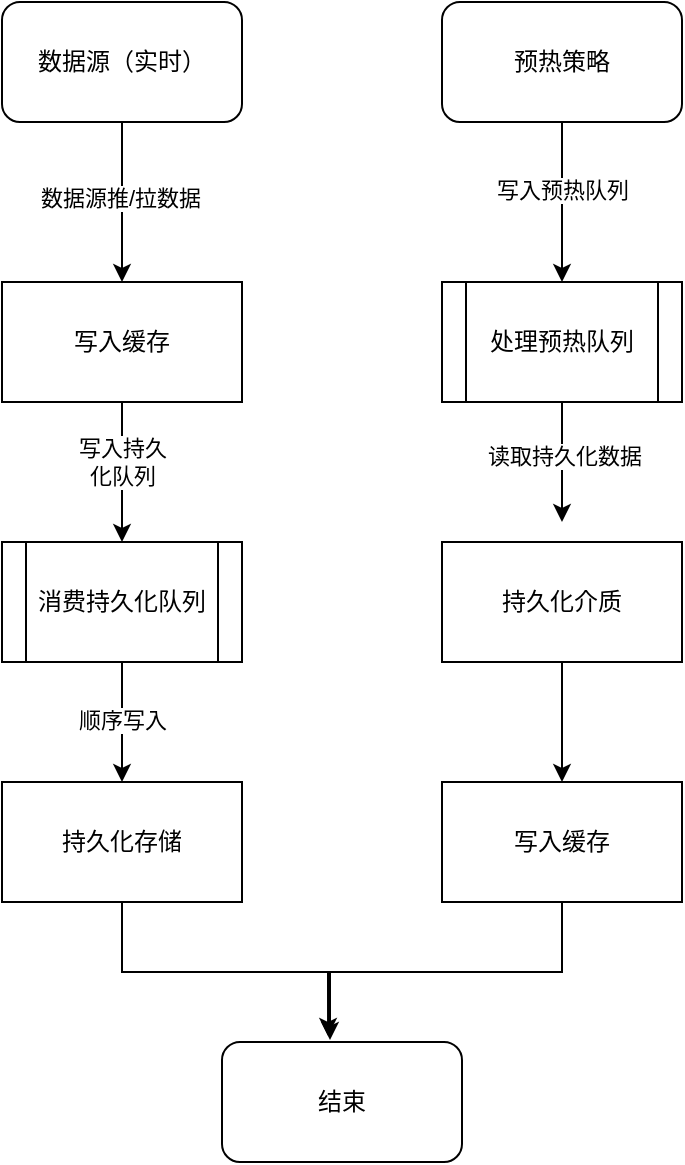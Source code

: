 <mxfile version="21.0.6" type="github">
  <diagram name="第 1 页" id="PgmtnnajyoSKrmb5N_Lf">
    <mxGraphModel dx="954" dy="562" grid="1" gridSize="10" guides="1" tooltips="1" connect="1" arrows="1" fold="1" page="1" pageScale="1" pageWidth="827" pageHeight="1169" math="0" shadow="0">
      <root>
        <mxCell id="0" />
        <mxCell id="1" parent="0" />
        <mxCell id="UH8JYCYqn9Fl-r9Is2ws-1" value="数据源（实时）" style="rounded=1;whiteSpace=wrap;html=1;container=0;" vertex="1" parent="1">
          <mxGeometry x="230" y="120" width="120" height="60" as="geometry" />
        </mxCell>
        <mxCell id="UH8JYCYqn9Fl-r9Is2ws-2" value="" style="endArrow=classic;html=1;rounded=0;exitX=0.5;exitY=1;exitDx=0;exitDy=0;entryX=0.5;entryY=0;entryDx=0;entryDy=0;" edge="1" parent="1" source="UH8JYCYqn9Fl-r9Is2ws-1" target="UH8JYCYqn9Fl-r9Is2ws-3">
          <mxGeometry width="50" height="50" relative="1" as="geometry">
            <mxPoint x="550" y="330" as="sourcePoint" />
            <mxPoint x="390" y="240" as="targetPoint" />
          </mxGeometry>
        </mxCell>
        <mxCell id="UH8JYCYqn9Fl-r9Is2ws-10" value="数据源推/拉数据" style="edgeLabel;html=1;align=center;verticalAlign=middle;resizable=0;points=[];container=0;" vertex="1" connectable="0" parent="UH8JYCYqn9Fl-r9Is2ws-2">
          <mxGeometry x="-0.067" y="-1" relative="1" as="geometry">
            <mxPoint as="offset" />
          </mxGeometry>
        </mxCell>
        <mxCell id="UH8JYCYqn9Fl-r9Is2ws-3" value="写入缓存" style="rounded=0;whiteSpace=wrap;html=1;container=0;" vertex="1" parent="1">
          <mxGeometry x="230" y="260" width="120" height="60" as="geometry" />
        </mxCell>
        <mxCell id="UH8JYCYqn9Fl-r9Is2ws-17" style="edgeStyle=orthogonalEdgeStyle;rounded=0;orthogonalLoop=1;jettySize=auto;html=1;exitX=0.5;exitY=1;exitDx=0;exitDy=0;entryX=0.5;entryY=0;entryDx=0;entryDy=0;" edge="1" parent="1" source="UH8JYCYqn9Fl-r9Is2ws-14" target="UH8JYCYqn9Fl-r9Is2ws-19">
          <mxGeometry relative="1" as="geometry">
            <mxPoint x="590" y="240" as="targetPoint" />
            <Array as="points" />
          </mxGeometry>
        </mxCell>
        <mxCell id="UH8JYCYqn9Fl-r9Is2ws-20" value="写入预热队列" style="edgeLabel;html=1;align=center;verticalAlign=middle;resizable=0;points=[];" vertex="1" connectable="0" parent="UH8JYCYqn9Fl-r9Is2ws-17">
          <mxGeometry x="-0.167" relative="1" as="geometry">
            <mxPoint as="offset" />
          </mxGeometry>
        </mxCell>
        <mxCell id="UH8JYCYqn9Fl-r9Is2ws-14" value="预热策略" style="rounded=1;whiteSpace=wrap;html=1;container=0;" vertex="1" parent="1">
          <mxGeometry x="450" y="120" width="120" height="60" as="geometry" />
        </mxCell>
        <mxCell id="UH8JYCYqn9Fl-r9Is2ws-18" value="消费持久化队列" style="shape=process;whiteSpace=wrap;html=1;backgroundOutline=1;" vertex="1" parent="1">
          <mxGeometry x="230" y="390" width="120" height="60" as="geometry" />
        </mxCell>
        <mxCell id="UH8JYCYqn9Fl-r9Is2ws-19" value="处理预热队列" style="shape=process;whiteSpace=wrap;html=1;backgroundOutline=1;" vertex="1" parent="1">
          <mxGeometry x="450" y="260" width="120" height="60" as="geometry" />
        </mxCell>
        <mxCell id="UH8JYCYqn9Fl-r9Is2ws-27" value="" style="endArrow=classic;html=1;rounded=0;exitX=0.5;exitY=1;exitDx=0;exitDy=0;" edge="1" parent="1" source="UH8JYCYqn9Fl-r9Is2ws-3" target="UH8JYCYqn9Fl-r9Is2ws-18">
          <mxGeometry width="50" height="50" relative="1" as="geometry">
            <mxPoint x="440" y="370" as="sourcePoint" />
            <mxPoint x="490" y="320" as="targetPoint" />
          </mxGeometry>
        </mxCell>
        <mxCell id="UH8JYCYqn9Fl-r9Is2ws-28" value="写入持久&lt;br&gt;化队列" style="edgeLabel;html=1;align=center;verticalAlign=middle;resizable=0;points=[];" vertex="1" connectable="0" parent="UH8JYCYqn9Fl-r9Is2ws-27">
          <mxGeometry x="-0.343" relative="1" as="geometry">
            <mxPoint y="7" as="offset" />
          </mxGeometry>
        </mxCell>
        <mxCell id="UH8JYCYqn9Fl-r9Is2ws-29" value="持久化存储" style="rounded=0;whiteSpace=wrap;html=1;" vertex="1" parent="1">
          <mxGeometry x="230" y="510" width="120" height="60" as="geometry" />
        </mxCell>
        <mxCell id="UH8JYCYqn9Fl-r9Is2ws-30" value="" style="endArrow=classic;html=1;rounded=0;exitX=0.5;exitY=1;exitDx=0;exitDy=0;" edge="1" parent="1" source="UH8JYCYqn9Fl-r9Is2ws-18" target="UH8JYCYqn9Fl-r9Is2ws-29">
          <mxGeometry width="50" height="50" relative="1" as="geometry">
            <mxPoint x="470" y="340" as="sourcePoint" />
            <mxPoint x="490" y="320" as="targetPoint" />
          </mxGeometry>
        </mxCell>
        <mxCell id="UH8JYCYqn9Fl-r9Is2ws-31" value="顺序写入" style="edgeLabel;html=1;align=center;verticalAlign=middle;resizable=0;points=[];" vertex="1" connectable="0" parent="UH8JYCYqn9Fl-r9Is2ws-30">
          <mxGeometry x="-0.033" relative="1" as="geometry">
            <mxPoint as="offset" />
          </mxGeometry>
        </mxCell>
        <mxCell id="UH8JYCYqn9Fl-r9Is2ws-33" value="" style="endArrow=classic;html=1;rounded=0;exitX=0.5;exitY=1;exitDx=0;exitDy=0;" edge="1" parent="1" source="UH8JYCYqn9Fl-r9Is2ws-19">
          <mxGeometry width="50" height="50" relative="1" as="geometry">
            <mxPoint x="440" y="370" as="sourcePoint" />
            <mxPoint x="510" y="380" as="targetPoint" />
          </mxGeometry>
        </mxCell>
        <mxCell id="UH8JYCYqn9Fl-r9Is2ws-34" value="读取持久化数据" style="edgeLabel;html=1;align=center;verticalAlign=middle;resizable=0;points=[];" vertex="1" connectable="0" parent="UH8JYCYqn9Fl-r9Is2ws-33">
          <mxGeometry x="-0.117" y="2" relative="1" as="geometry">
            <mxPoint x="-1" as="offset" />
          </mxGeometry>
        </mxCell>
        <mxCell id="UH8JYCYqn9Fl-r9Is2ws-35" value="持久化介质" style="rounded=0;whiteSpace=wrap;html=1;" vertex="1" parent="1">
          <mxGeometry x="450" y="390" width="120" height="60" as="geometry" />
        </mxCell>
        <mxCell id="UH8JYCYqn9Fl-r9Is2ws-36" value="" style="endArrow=classic;html=1;rounded=0;exitX=0.5;exitY=1;exitDx=0;exitDy=0;" edge="1" parent="1" source="UH8JYCYqn9Fl-r9Is2ws-35">
          <mxGeometry width="50" height="50" relative="1" as="geometry">
            <mxPoint x="430" y="400" as="sourcePoint" />
            <mxPoint x="510" y="510" as="targetPoint" />
          </mxGeometry>
        </mxCell>
        <mxCell id="UH8JYCYqn9Fl-r9Is2ws-37" value="写入缓存" style="rounded=0;whiteSpace=wrap;html=1;" vertex="1" parent="1">
          <mxGeometry x="450" y="510" width="120" height="60" as="geometry" />
        </mxCell>
        <mxCell id="UH8JYCYqn9Fl-r9Is2ws-38" value="结束" style="rounded=1;whiteSpace=wrap;html=1;" vertex="1" parent="1">
          <mxGeometry x="340" y="640" width="120" height="60" as="geometry" />
        </mxCell>
        <mxCell id="UH8JYCYqn9Fl-r9Is2ws-39" value="" style="endArrow=classic;html=1;rounded=0;exitX=0.5;exitY=1;exitDx=0;exitDy=0;edgeStyle=orthogonalEdgeStyle;entryX=0.45;entryY=-0.017;entryDx=0;entryDy=0;entryPerimeter=0;" edge="1" parent="1" source="UH8JYCYqn9Fl-r9Is2ws-29" target="UH8JYCYqn9Fl-r9Is2ws-38">
          <mxGeometry width="50" height="50" relative="1" as="geometry">
            <mxPoint x="430" y="450" as="sourcePoint" />
            <mxPoint x="383" y="642" as="targetPoint" />
          </mxGeometry>
        </mxCell>
        <mxCell id="UH8JYCYqn9Fl-r9Is2ws-40" value="" style="endArrow=classic;html=1;rounded=0;exitX=0.5;exitY=1;exitDx=0;exitDy=0;entryX=0.442;entryY=-0.05;entryDx=0;entryDy=0;entryPerimeter=0;edgeStyle=orthogonalEdgeStyle;" edge="1" parent="1" source="UH8JYCYqn9Fl-r9Is2ws-37" target="UH8JYCYqn9Fl-r9Is2ws-38">
          <mxGeometry width="50" height="50" relative="1" as="geometry">
            <mxPoint x="300" y="580" as="sourcePoint" />
            <mxPoint x="393" y="652" as="targetPoint" />
          </mxGeometry>
        </mxCell>
      </root>
    </mxGraphModel>
  </diagram>
</mxfile>
